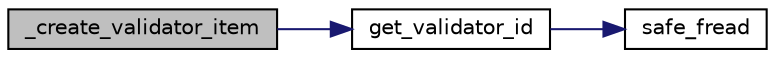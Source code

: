 digraph "_create_validator_item"
{
 // LATEX_PDF_SIZE
  edge [fontname="Helvetica",fontsize="10",labelfontname="Helvetica",labelfontsize="10"];
  node [fontname="Helvetica",fontsize="10",shape=record];
  rankdir="LR";
  Node1 [label="_create_validator_item",height=0.2,width=0.4,color="black", fillcolor="grey75", style="filled", fontcolor="black",tooltip=" "];
  Node1 -> Node2 [color="midnightblue",fontsize="10",style="solid",fontname="Helvetica"];
  Node2 [label="get_validator_id",height=0.2,width=0.4,color="black", fillcolor="white", style="filled",URL="$validators_8c.html#ad9750bcfcbe82832c9603ec21ad61371",tooltip="Get the validator id in 'validators.state'."];
  Node2 -> Node3 [color="midnightblue",fontsize="10",style="solid",fontname="Helvetica"];
  Node3 [label="safe_fread",height=0.2,width=0.4,color="black", fillcolor="white", style="filled",URL="$safe_8h.html#ac4bf776335d7193068afa656b91a8827",tooltip="Calls 'fread' but safely !"];
}
